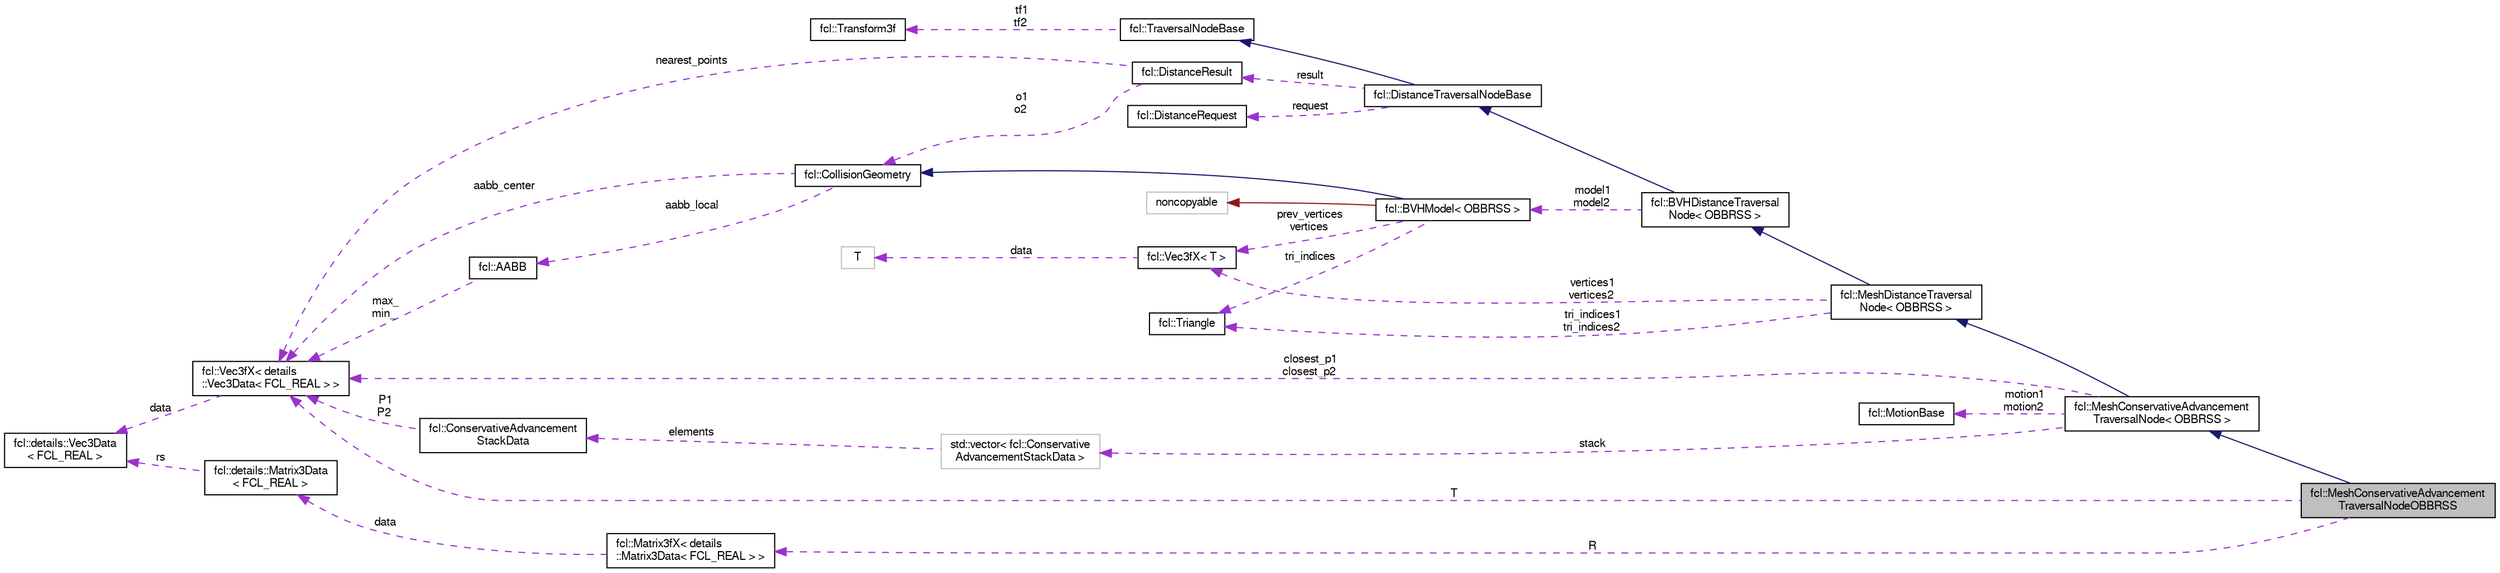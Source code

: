digraph "fcl::MeshConservativeAdvancementTraversalNodeOBBRSS"
{
  edge [fontname="FreeSans",fontsize="10",labelfontname="FreeSans",labelfontsize="10"];
  node [fontname="FreeSans",fontsize="10",shape=record];
  rankdir="LR";
  Node1 [label="fcl::MeshConservativeAdvancement\lTraversalNodeOBBRSS",height=0.2,width=0.4,color="black", fillcolor="grey75", style="filled" fontcolor="black"];
  Node2 -> Node1 [dir="back",color="midnightblue",fontsize="10",style="solid",fontname="FreeSans"];
  Node2 [label="fcl::MeshConservativeAdvancement\lTraversalNode\< OBBRSS \>",height=0.2,width=0.4,color="black", fillcolor="white", style="filled",URL="$a00094.html"];
  Node3 -> Node2 [dir="back",color="midnightblue",fontsize="10",style="solid",fontname="FreeSans"];
  Node3 [label="fcl::MeshDistanceTraversal\lNode\< OBBRSS \>",height=0.2,width=0.4,color="black", fillcolor="white", style="filled",URL="$a00098.html"];
  Node4 -> Node3 [dir="back",color="midnightblue",fontsize="10",style="solid",fontname="FreeSans"];
  Node4 [label="fcl::BVHDistanceTraversal\lNode\< OBBRSS \>",height=0.2,width=0.4,color="black", fillcolor="white", style="filled",URL="$a00016.html"];
  Node5 -> Node4 [dir="back",color="midnightblue",fontsize="10",style="solid",fontname="FreeSans"];
  Node5 [label="fcl::DistanceTraversalNodeBase",height=0.2,width=0.4,color="black", fillcolor="white", style="filled",URL="$a00046.html",tooltip="Node structure encoding the information required for distance traversal. "];
  Node6 -> Node5 [dir="back",color="midnightblue",fontsize="10",style="solid",fontname="FreeSans"];
  Node6 [label="fcl::TraversalNodeBase",height=0.2,width=0.4,color="black", fillcolor="white", style="filled",URL="$a00214.html",tooltip="Node structure encoding the information required for traversal. "];
  Node7 -> Node6 [dir="back",color="darkorchid3",fontsize="10",style="dashed",label=" tf1\ntf2" ,fontname="FreeSans"];
  Node7 [label="fcl::Transform3f",height=0.2,width=0.4,color="black", fillcolor="white", style="filled",URL="$a00212.html",tooltip="Simple transform class used locally by InterpMotion. "];
  Node8 -> Node5 [dir="back",color="darkorchid3",fontsize="10",style="dashed",label=" result" ,fontname="FreeSans"];
  Node8 [label="fcl::DistanceResult",height=0.2,width=0.4,color="black", fillcolor="white", style="filled",URL="$a00045.html",tooltip="distance result "];
  Node9 -> Node8 [dir="back",color="darkorchid3",fontsize="10",style="dashed",label=" nearest_points" ,fontname="FreeSans"];
  Node9 [label="fcl::Vec3fX\< details\l::Vec3Data\< FCL_REAL \> \>",height=0.2,width=0.4,color="black", fillcolor="white", style="filled",URL="$a00223.html"];
  Node10 -> Node9 [dir="back",color="darkorchid3",fontsize="10",style="dashed",label=" data" ,fontname="FreeSans"];
  Node10 [label="fcl::details::Vec3Data\l\< FCL_REAL \>",height=0.2,width=0.4,color="black", fillcolor="white", style="filled",URL="$a00222.html"];
  Node11 -> Node8 [dir="back",color="darkorchid3",fontsize="10",style="dashed",label=" o1\no2" ,fontname="FreeSans"];
  Node11 [label="fcl::CollisionGeometry",height=0.2,width=0.4,color="black", fillcolor="white", style="filled",URL="$a00028.html",tooltip="The geometry for the object for collision or distance computation. "];
  Node9 -> Node11 [dir="back",color="darkorchid3",fontsize="10",style="dashed",label=" aabb_center" ,fontname="FreeSans"];
  Node12 -> Node11 [dir="back",color="darkorchid3",fontsize="10",style="dashed",label=" aabb_local" ,fontname="FreeSans"];
  Node12 [label="fcl::AABB",height=0.2,width=0.4,color="black", fillcolor="white", style="filled",URL="$a00003.html",tooltip="A class describing the AABB collision structure, which is a box in 3D space determined by two diagona..."];
  Node9 -> Node12 [dir="back",color="darkorchid3",fontsize="10",style="dashed",label=" max_\nmin_" ,fontname="FreeSans"];
  Node13 -> Node5 [dir="back",color="darkorchid3",fontsize="10",style="dashed",label=" request" ,fontname="FreeSans"];
  Node13 [label="fcl::DistanceRequest",height=0.2,width=0.4,color="black", fillcolor="white", style="filled",URL="$a00044.html",tooltip="request to the distance computation "];
  Node14 -> Node4 [dir="back",color="darkorchid3",fontsize="10",style="dashed",label=" model1\nmodel2" ,fontname="FreeSans"];
  Node14 [label="fcl::BVHModel\< OBBRSS \>",height=0.2,width=0.4,color="black", fillcolor="white", style="filled",URL="$a00018.html"];
  Node11 -> Node14 [dir="back",color="midnightblue",fontsize="10",style="solid",fontname="FreeSans"];
  Node15 -> Node14 [dir="back",color="firebrick4",fontsize="10",style="solid",fontname="FreeSans"];
  Node15 [label="noncopyable",height=0.2,width=0.4,color="grey75", fillcolor="white", style="filled"];
  Node16 -> Node14 [dir="back",color="darkorchid3",fontsize="10",style="dashed",label=" prev_vertices\nvertices" ,fontname="FreeSans"];
  Node16 [label="fcl::Vec3fX\< T \>",height=0.2,width=0.4,color="black", fillcolor="white", style="filled",URL="$a00223.html",tooltip="Vector3 class wrapper. The core data is in the template parameter class. "];
  Node17 -> Node16 [dir="back",color="darkorchid3",fontsize="10",style="dashed",label=" data" ,fontname="FreeSans"];
  Node17 [label="T",height=0.2,width=0.4,color="grey75", fillcolor="white", style="filled"];
  Node18 -> Node14 [dir="back",color="darkorchid3",fontsize="10",style="dashed",label=" tri_indices" ,fontname="FreeSans"];
  Node18 [label="fcl::Triangle",height=0.2,width=0.4,color="black", fillcolor="white", style="filled",URL="$a00215.html",tooltip="Triangle with 3 indices for points. "];
  Node16 -> Node3 [dir="back",color="darkorchid3",fontsize="10",style="dashed",label=" vertices1\nvertices2" ,fontname="FreeSans"];
  Node18 -> Node3 [dir="back",color="darkorchid3",fontsize="10",style="dashed",label=" tri_indices1\ntri_indices2" ,fontname="FreeSans"];
  Node9 -> Node2 [dir="back",color="darkorchid3",fontsize="10",style="dashed",label=" closest_p1\nclosest_p2" ,fontname="FreeSans"];
  Node19 -> Node2 [dir="back",color="darkorchid3",fontsize="10",style="dashed",label=" motion1\nmotion2" ,fontname="FreeSans"];
  Node19 [label="fcl::MotionBase",height=0.2,width=0.4,color="black", fillcolor="white", style="filled",URL="$a00124.html"];
  Node20 -> Node2 [dir="back",color="darkorchid3",fontsize="10",style="dashed",label=" stack" ,fontname="FreeSans"];
  Node20 [label="std::vector\< fcl::Conservative\lAdvancementStackData \>",height=0.2,width=0.4,color="grey75", fillcolor="white", style="filled"];
  Node21 -> Node20 [dir="back",color="darkorchid3",fontsize="10",style="dashed",label=" elements" ,fontname="FreeSans"];
  Node21 [label="fcl::ConservativeAdvancement\lStackData",height=0.2,width=0.4,color="black", fillcolor="white", style="filled",URL="$a00035.html"];
  Node9 -> Node21 [dir="back",color="darkorchid3",fontsize="10",style="dashed",label=" P1\nP2" ,fontname="FreeSans"];
  Node9 -> Node1 [dir="back",color="darkorchid3",fontsize="10",style="dashed",label=" T" ,fontname="FreeSans"];
  Node22 -> Node1 [dir="back",color="darkorchid3",fontsize="10",style="dashed",label=" R" ,fontname="FreeSans"];
  Node22 [label="fcl::Matrix3fX\< details\l::Matrix3Data\< FCL_REAL \> \>",height=0.2,width=0.4,color="black", fillcolor="white", style="filled",URL="$a00088.html"];
  Node23 -> Node22 [dir="back",color="darkorchid3",fontsize="10",style="dashed",label=" data" ,fontname="FreeSans"];
  Node23 [label="fcl::details::Matrix3Data\l\< FCL_REAL \>",height=0.2,width=0.4,color="black", fillcolor="white", style="filled",URL="$a00087.html"];
  Node10 -> Node23 [dir="back",color="darkorchid3",fontsize="10",style="dashed",label=" rs" ,fontname="FreeSans"];
}
